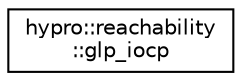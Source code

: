 digraph "Graphical Class Hierarchy"
{
  edge [fontname="Helvetica",fontsize="10",labelfontname="Helvetica",labelfontsize="10"];
  node [fontname="Helvetica",fontsize="10",shape=record];
  rankdir="LR";
  Node1 [label="hypro::reachability\l::glp_iocp",height=0.2,width=0.4,color="black", fillcolor="white", style="filled",URL="$structhypro_1_1reachability_1_1glp__iocp.html"];
}
